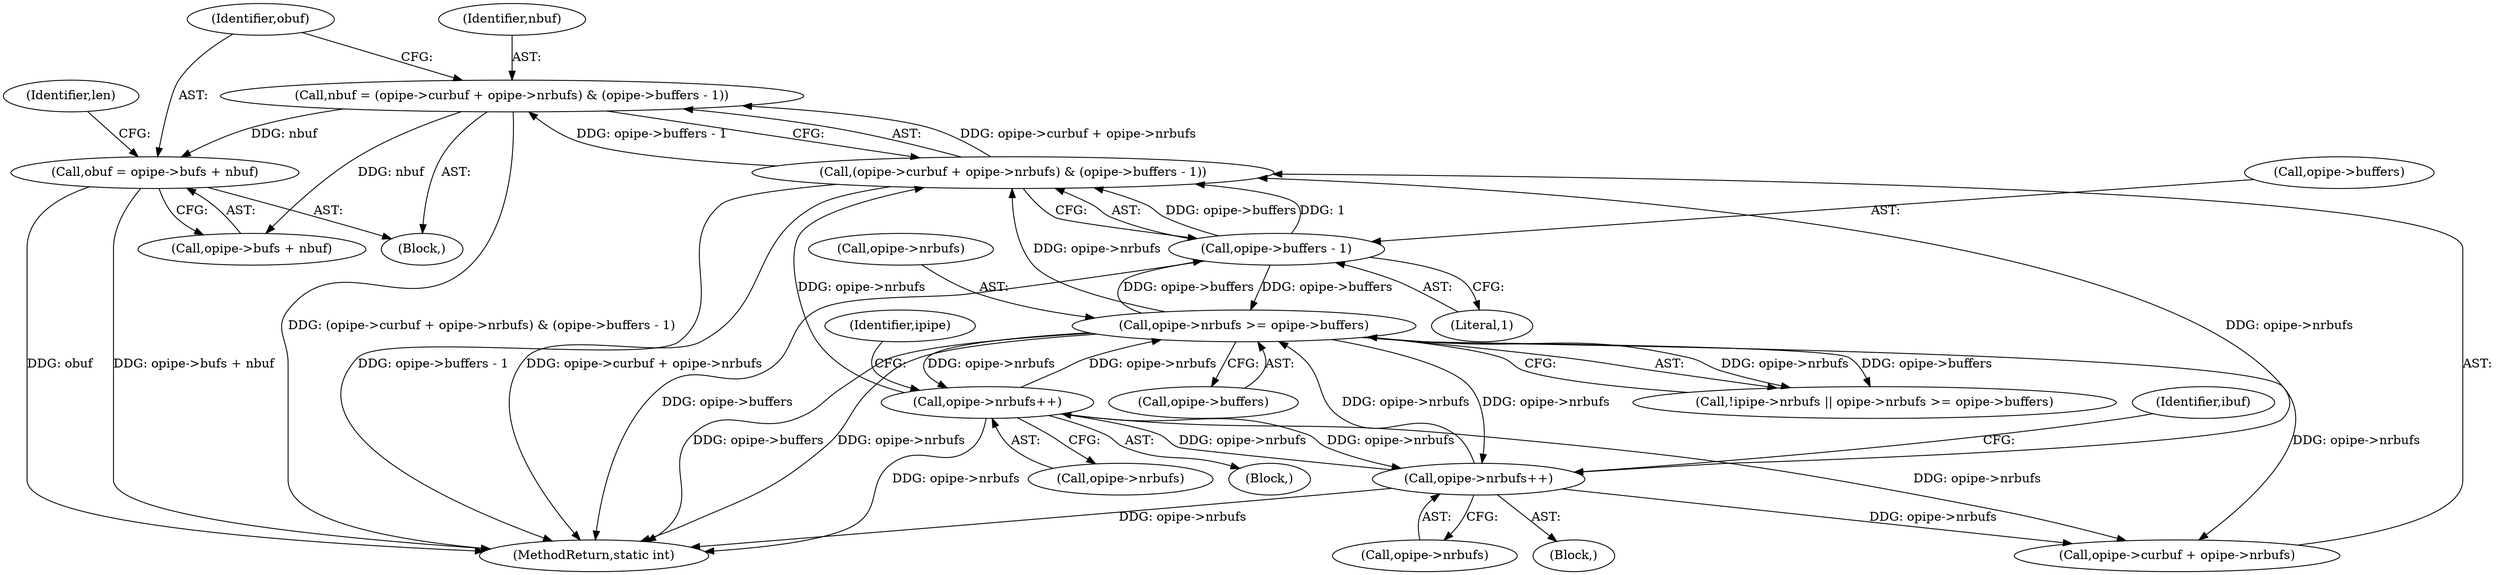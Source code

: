 digraph "0_linux_15fab63e1e57be9fdb5eec1bbc5916e9825e9acb_0@pointer" {
"1000234" [label="(Call,obuf = opipe->bufs + nbuf)"];
"1000219" [label="(Call,nbuf = (opipe->curbuf + opipe->nrbufs) & (opipe->buffers - 1))"];
"1000221" [label="(Call,(opipe->curbuf + opipe->nrbufs) & (opipe->buffers - 1))"];
"1000258" [label="(Call,opipe->nrbufs++)"];
"1000184" [label="(Call,opipe->nrbufs >= opipe->buffers)"];
"1000316" [label="(Call,opipe->nrbufs++)"];
"1000229" [label="(Call,opipe->buffers - 1)"];
"1000247" [label="(Block,)"];
"1000230" [label="(Call,opipe->buffers)"];
"1000221" [label="(Call,(opipe->curbuf + opipe->nrbufs) & (opipe->buffers - 1))"];
"1000236" [label="(Call,opipe->bufs + nbuf)"];
"1000285" [label="(Block,)"];
"1000229" [label="(Call,opipe->buffers - 1)"];
"1000220" [label="(Identifier,nbuf)"];
"1000234" [label="(Call,obuf = opipe->bufs + nbuf)"];
"1000188" [label="(Call,opipe->buffers)"];
"1000317" [label="(Call,opipe->nrbufs)"];
"1000185" [label="(Call,opipe->nrbufs)"];
"1000322" [label="(Identifier,ibuf)"];
"1000233" [label="(Literal,1)"];
"1000361" [label="(MethodReturn,static int)"];
"1000235" [label="(Identifier,obuf)"];
"1000179" [label="(Call,!ipipe->nrbufs || opipe->nrbufs >= opipe->buffers)"];
"1000243" [label="(Identifier,len)"];
"1000264" [label="(Identifier,ipipe)"];
"1000184" [label="(Call,opipe->nrbufs >= opipe->buffers)"];
"1000316" [label="(Call,opipe->nrbufs++)"];
"1000219" [label="(Call,nbuf = (opipe->curbuf + opipe->nrbufs) & (opipe->buffers - 1))"];
"1000148" [label="(Block,)"];
"1000259" [label="(Call,opipe->nrbufs)"];
"1000258" [label="(Call,opipe->nrbufs++)"];
"1000222" [label="(Call,opipe->curbuf + opipe->nrbufs)"];
"1000234" -> "1000148"  [label="AST: "];
"1000234" -> "1000236"  [label="CFG: "];
"1000235" -> "1000234"  [label="AST: "];
"1000236" -> "1000234"  [label="AST: "];
"1000243" -> "1000234"  [label="CFG: "];
"1000234" -> "1000361"  [label="DDG: opipe->bufs + nbuf"];
"1000234" -> "1000361"  [label="DDG: obuf"];
"1000219" -> "1000234"  [label="DDG: nbuf"];
"1000219" -> "1000148"  [label="AST: "];
"1000219" -> "1000221"  [label="CFG: "];
"1000220" -> "1000219"  [label="AST: "];
"1000221" -> "1000219"  [label="AST: "];
"1000235" -> "1000219"  [label="CFG: "];
"1000219" -> "1000361"  [label="DDG: (opipe->curbuf + opipe->nrbufs) & (opipe->buffers - 1)"];
"1000221" -> "1000219"  [label="DDG: opipe->curbuf + opipe->nrbufs"];
"1000221" -> "1000219"  [label="DDG: opipe->buffers - 1"];
"1000219" -> "1000236"  [label="DDG: nbuf"];
"1000221" -> "1000229"  [label="CFG: "];
"1000222" -> "1000221"  [label="AST: "];
"1000229" -> "1000221"  [label="AST: "];
"1000221" -> "1000361"  [label="DDG: opipe->buffers - 1"];
"1000221" -> "1000361"  [label="DDG: opipe->curbuf + opipe->nrbufs"];
"1000258" -> "1000221"  [label="DDG: opipe->nrbufs"];
"1000184" -> "1000221"  [label="DDG: opipe->nrbufs"];
"1000316" -> "1000221"  [label="DDG: opipe->nrbufs"];
"1000229" -> "1000221"  [label="DDG: opipe->buffers"];
"1000229" -> "1000221"  [label="DDG: 1"];
"1000258" -> "1000247"  [label="AST: "];
"1000258" -> "1000259"  [label="CFG: "];
"1000259" -> "1000258"  [label="AST: "];
"1000264" -> "1000258"  [label="CFG: "];
"1000258" -> "1000361"  [label="DDG: opipe->nrbufs"];
"1000258" -> "1000184"  [label="DDG: opipe->nrbufs"];
"1000258" -> "1000222"  [label="DDG: opipe->nrbufs"];
"1000184" -> "1000258"  [label="DDG: opipe->nrbufs"];
"1000316" -> "1000258"  [label="DDG: opipe->nrbufs"];
"1000258" -> "1000316"  [label="DDG: opipe->nrbufs"];
"1000184" -> "1000179"  [label="AST: "];
"1000184" -> "1000188"  [label="CFG: "];
"1000185" -> "1000184"  [label="AST: "];
"1000188" -> "1000184"  [label="AST: "];
"1000179" -> "1000184"  [label="CFG: "];
"1000184" -> "1000361"  [label="DDG: opipe->buffers"];
"1000184" -> "1000361"  [label="DDG: opipe->nrbufs"];
"1000184" -> "1000179"  [label="DDG: opipe->nrbufs"];
"1000184" -> "1000179"  [label="DDG: opipe->buffers"];
"1000316" -> "1000184"  [label="DDG: opipe->nrbufs"];
"1000229" -> "1000184"  [label="DDG: opipe->buffers"];
"1000184" -> "1000222"  [label="DDG: opipe->nrbufs"];
"1000184" -> "1000229"  [label="DDG: opipe->buffers"];
"1000184" -> "1000316"  [label="DDG: opipe->nrbufs"];
"1000316" -> "1000285"  [label="AST: "];
"1000316" -> "1000317"  [label="CFG: "];
"1000317" -> "1000316"  [label="AST: "];
"1000322" -> "1000316"  [label="CFG: "];
"1000316" -> "1000361"  [label="DDG: opipe->nrbufs"];
"1000316" -> "1000222"  [label="DDG: opipe->nrbufs"];
"1000229" -> "1000233"  [label="CFG: "];
"1000230" -> "1000229"  [label="AST: "];
"1000233" -> "1000229"  [label="AST: "];
"1000229" -> "1000361"  [label="DDG: opipe->buffers"];
}
